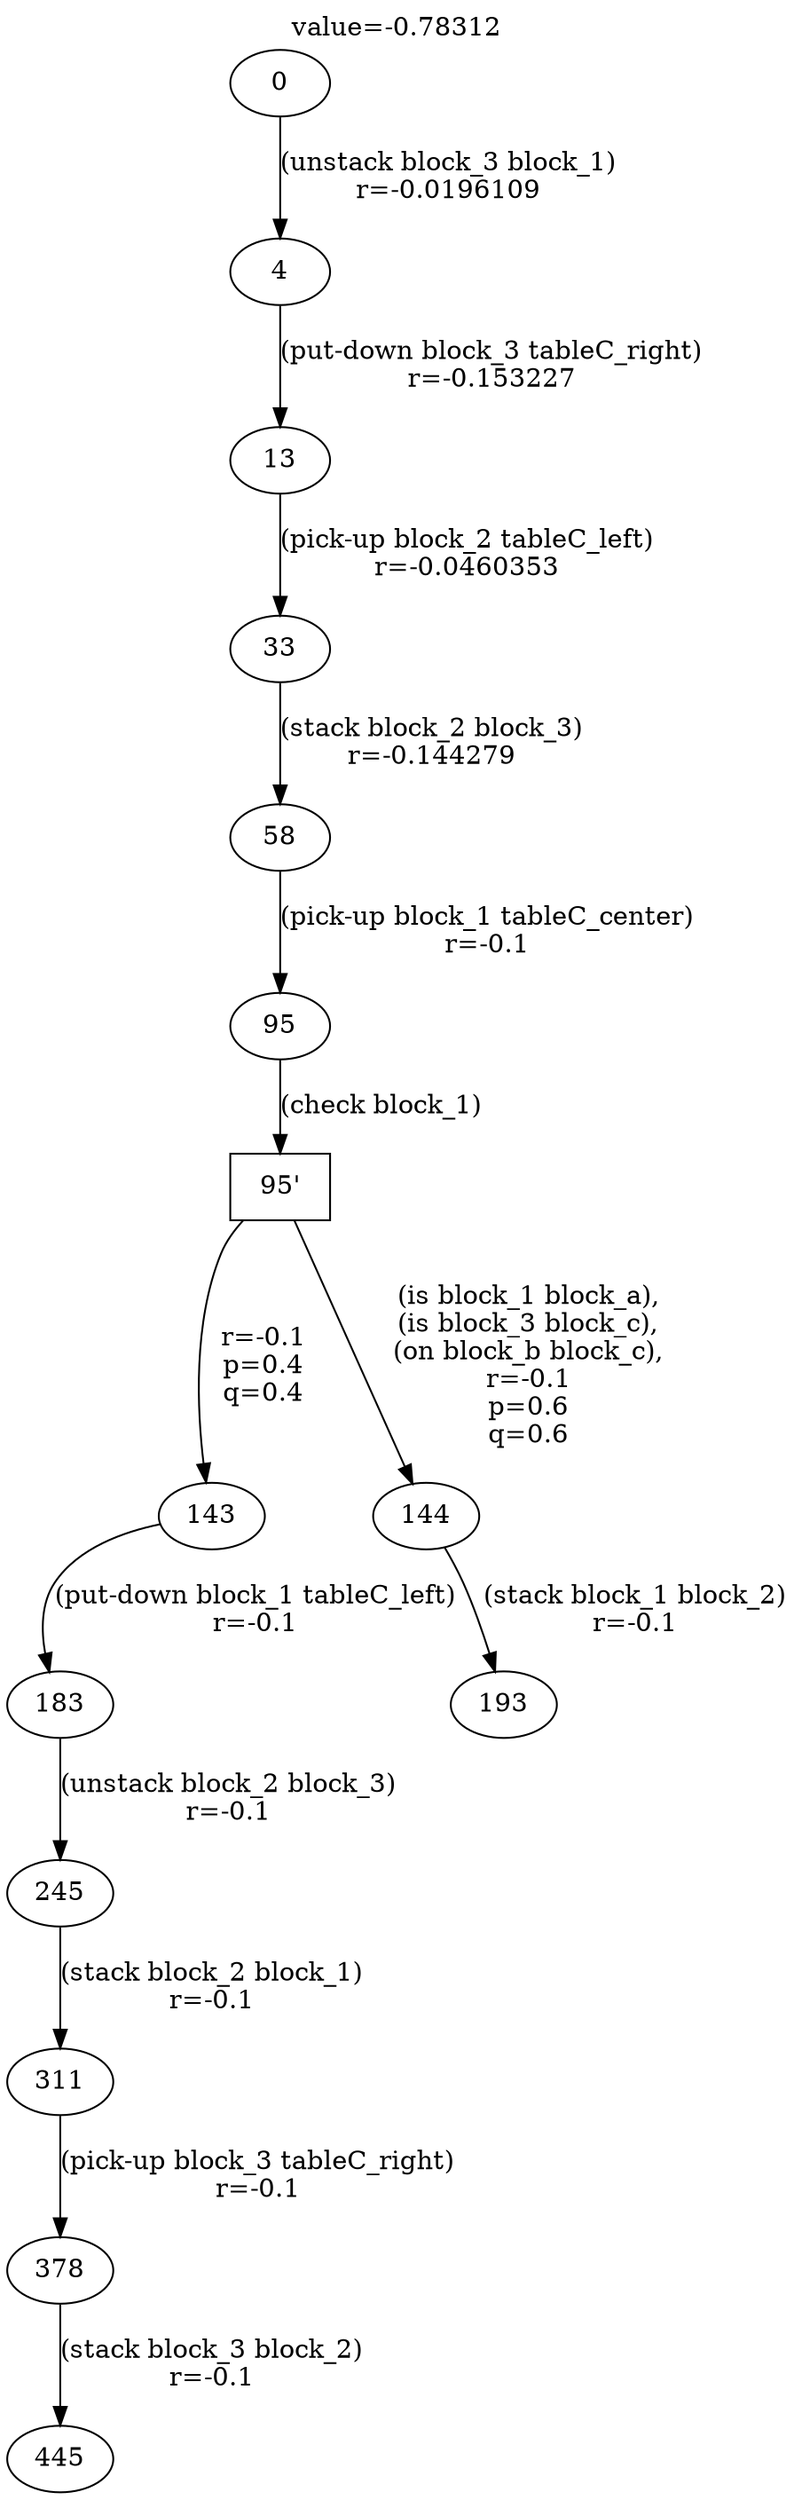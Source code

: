 digraph g{
label="value=-0.78312"
labelloc=top
0->4 [ label="(unstack block_3 block_1)
r=-0.0196109" ];
4->13 [ label="(put-down block_3 tableC_right)
r=-0.153227" ];
13->33 [ label="(pick-up block_2 tableC_left)
r=-0.0460353" ];
33->58 [ label="(stack block_2 block_3)
r=-0.144279" ];
58->95 [ label="(pick-up block_1 tableC_center)
r=-0.1" ];
"95'" [ shape=box ] ;
95->"95'" [ label="(check block_1)" ];
"95'"->143 [ label="
r=-0.1
p=0.4
q=0.4" ];
143->183 [ label="(put-down block_1 tableC_left)
r=-0.1" ];
183->245 [ label="(unstack block_2 block_3)
r=-0.1" ];
245->311 [ label="(stack block_2 block_1)
r=-0.1" ];
311->378 [ label="(pick-up block_3 tableC_right)
r=-0.1" ];
378->445 [ label="(stack block_3 block_2)
r=-0.1" ];
"95'"->144 [ label="
(is block_1 block_a),
(is block_3 block_c),
(on block_b block_c),
r=-0.1
p=0.6
q=0.6" ];
144->193 [ label="(stack block_1 block_2)
r=-0.1" ];
}
